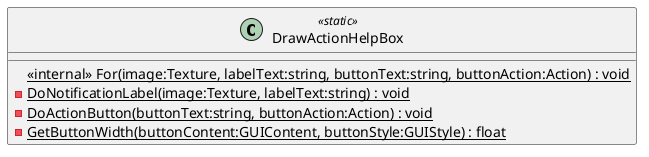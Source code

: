 @startuml
class DrawActionHelpBox <<static>> {
    <<internal>> {static} For(image:Texture, labelText:string, buttonText:string, buttonAction:Action) : void
    {static} - DoNotificationLabel(image:Texture, labelText:string) : void
    {static} - DoActionButton(buttonText:string, buttonAction:Action) : void
    {static} - GetButtonWidth(buttonContent:GUIContent, buttonStyle:GUIStyle) : float
}
@enduml
